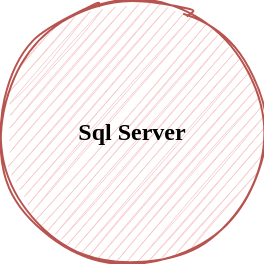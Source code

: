 <mxfile version="20.2.5" type="github">
  <diagram id="rT_EG_EDEBZOGKwm7Ltq" name="第 1 页">
    <mxGraphModel dx="1408" dy="740" grid="1" gridSize="10" guides="1" tooltips="1" connect="1" arrows="1" fold="1" page="1" pageScale="1" pageWidth="827" pageHeight="1169" math="0" shadow="0">
      <root>
        <mxCell id="0" />
        <mxCell id="1" parent="0" />
        <mxCell id="GHCXkCsLJSs6Cbv-dssi-1" value="Sql Server" style="ellipse;whiteSpace=wrap;html=1;aspect=fixed;rounded=1;fontStyle=1;fontFamily=Comic Sans MS;sketch=1;fillColor=#f8cecc;strokeColor=#b85450;" vertex="1" parent="1">
          <mxGeometry x="290" y="230" width="130" height="130" as="geometry" />
        </mxCell>
      </root>
    </mxGraphModel>
  </diagram>
</mxfile>
